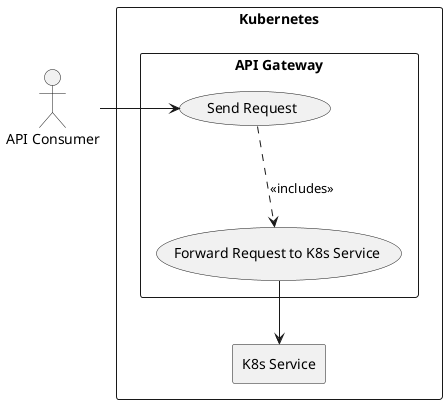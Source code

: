 @startuml
actor "API Consumer" as consumer

rectangle "Kubernetes" as K8s {
  rectangle "K8s Service" as K8Service {
  }

  rectangle "API Gateway" as System {
    usecase "Send Request" as uc1
    usecase "Forward Request to K8s Service" as uc2
  }
}

consumer -R-> uc1
uc1 ..> uc2 : <<includes>>
uc2 --> K8Service

@enduml
